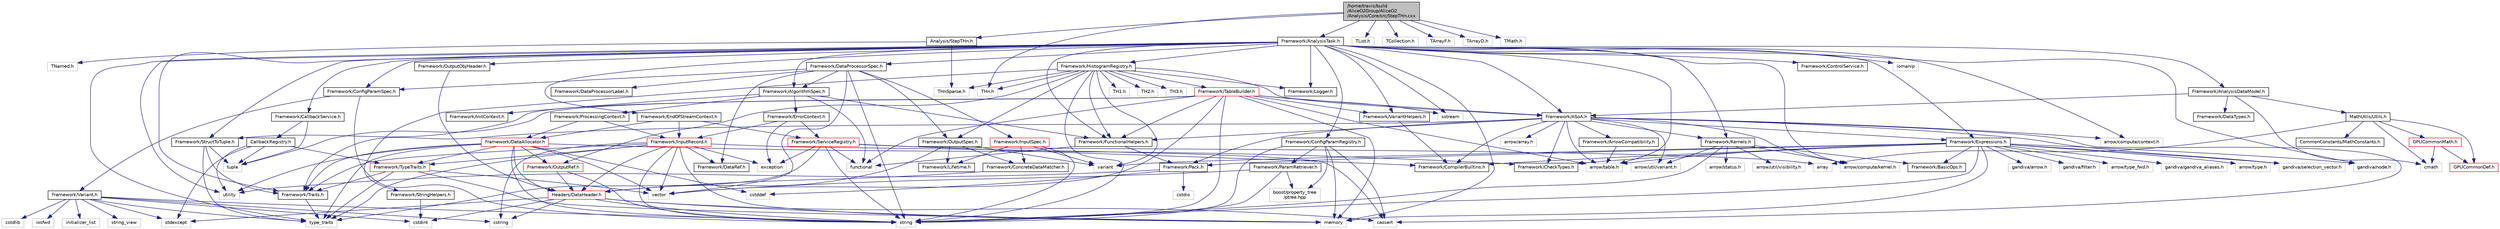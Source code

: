 digraph "/home/travis/build/AliceO2Group/AliceO2/Analysis/Core/src/StepTHn.cxx"
{
 // INTERACTIVE_SVG=YES
  bgcolor="transparent";
  edge [fontname="Helvetica",fontsize="10",labelfontname="Helvetica",labelfontsize="10"];
  node [fontname="Helvetica",fontsize="10",shape=record];
  Node0 [label="/home/travis/build\l/AliceO2Group/AliceO2\l/Analysis/Core/src/StepTHn.cxx",height=0.2,width=0.4,color="black", fillcolor="grey75", style="filled", fontcolor="black"];
  Node0 -> Node1 [color="midnightblue",fontsize="10",style="solid",fontname="Helvetica"];
  Node1 [label="Analysis/StepTHn.h",height=0.2,width=0.4,color="black",URL="$d6/d87/StepTHn_8h.html"];
  Node1 -> Node2 [color="midnightblue",fontsize="10",style="solid",fontname="Helvetica"];
  Node2 [label="TNamed.h",height=0.2,width=0.4,color="grey75"];
  Node1 -> Node3 [color="midnightblue",fontsize="10",style="solid",fontname="Helvetica"];
  Node3 [label="THnSparse.h",height=0.2,width=0.4,color="grey75"];
  Node0 -> Node4 [color="midnightblue",fontsize="10",style="solid",fontname="Helvetica"];
  Node4 [label="TList.h",height=0.2,width=0.4,color="grey75"];
  Node0 -> Node5 [color="midnightblue",fontsize="10",style="solid",fontname="Helvetica"];
  Node5 [label="TCollection.h",height=0.2,width=0.4,color="grey75"];
  Node0 -> Node6 [color="midnightblue",fontsize="10",style="solid",fontname="Helvetica"];
  Node6 [label="TArrayF.h",height=0.2,width=0.4,color="grey75"];
  Node0 -> Node7 [color="midnightblue",fontsize="10",style="solid",fontname="Helvetica"];
  Node7 [label="TArrayD.h",height=0.2,width=0.4,color="grey75"];
  Node0 -> Node8 [color="midnightblue",fontsize="10",style="solid",fontname="Helvetica"];
  Node8 [label="THn.h",height=0.2,width=0.4,color="grey75"];
  Node0 -> Node9 [color="midnightblue",fontsize="10",style="solid",fontname="Helvetica"];
  Node9 [label="TMath.h",height=0.2,width=0.4,color="grey75"];
  Node0 -> Node10 [color="midnightblue",fontsize="10",style="solid",fontname="Helvetica"];
  Node10 [label="Framework/AnalysisTask.h",height=0.2,width=0.4,color="black",URL="$d6/d57/AnalysisTask_8h.html"];
  Node10 -> Node11 [color="midnightblue",fontsize="10",style="solid",fontname="Helvetica"];
  Node11 [label="Framework/ASoA.h",height=0.2,width=0.4,color="black",URL="$de/d33/ASoA_8h.html"];
  Node11 -> Node12 [color="midnightblue",fontsize="10",style="solid",fontname="Helvetica"];
  Node12 [label="Framework/Pack.h",height=0.2,width=0.4,color="black",URL="$dd/dce/Pack_8h.html"];
  Node12 -> Node13 [color="midnightblue",fontsize="10",style="solid",fontname="Helvetica"];
  Node13 [label="cstddef",height=0.2,width=0.4,color="grey75"];
  Node12 -> Node14 [color="midnightblue",fontsize="10",style="solid",fontname="Helvetica"];
  Node14 [label="utility",height=0.2,width=0.4,color="grey75"];
  Node12 -> Node15 [color="midnightblue",fontsize="10",style="solid",fontname="Helvetica"];
  Node15 [label="cstdio",height=0.2,width=0.4,color="grey75"];
  Node11 -> Node16 [color="midnightblue",fontsize="10",style="solid",fontname="Helvetica"];
  Node16 [label="Framework/CheckTypes.h",height=0.2,width=0.4,color="black",URL="$d1/d00/CheckTypes_8h.html"];
  Node11 -> Node17 [color="midnightblue",fontsize="10",style="solid",fontname="Helvetica"];
  Node17 [label="Framework/FunctionalHelpers.h",height=0.2,width=0.4,color="black",URL="$de/d9b/FunctionalHelpers_8h.html"];
  Node17 -> Node12 [color="midnightblue",fontsize="10",style="solid",fontname="Helvetica"];
  Node17 -> Node18 [color="midnightblue",fontsize="10",style="solid",fontname="Helvetica"];
  Node18 [label="functional",height=0.2,width=0.4,color="grey75"];
  Node11 -> Node19 [color="midnightblue",fontsize="10",style="solid",fontname="Helvetica"];
  Node19 [label="Framework/CompilerBuiltins.h",height=0.2,width=0.4,color="black",URL="$d9/de8/CompilerBuiltins_8h.html"];
  Node11 -> Node20 [color="midnightblue",fontsize="10",style="solid",fontname="Helvetica"];
  Node20 [label="Framework/Traits.h",height=0.2,width=0.4,color="black",URL="$db/d31/Traits_8h.html"];
  Node20 -> Node21 [color="midnightblue",fontsize="10",style="solid",fontname="Helvetica"];
  Node21 [label="type_traits",height=0.2,width=0.4,color="grey75"];
  Node11 -> Node22 [color="midnightblue",fontsize="10",style="solid",fontname="Helvetica"];
  Node22 [label="Framework/Expressions.h",height=0.2,width=0.4,color="black",URL="$d0/d91/Expressions_8h.html"];
  Node22 -> Node23 [color="midnightblue",fontsize="10",style="solid",fontname="Helvetica"];
  Node23 [label="Framework/BasicOps.h",height=0.2,width=0.4,color="black",URL="$dd/dc2/BasicOps_8h.html"];
  Node22 -> Node19 [color="midnightblue",fontsize="10",style="solid",fontname="Helvetica"];
  Node22 -> Node12 [color="midnightblue",fontsize="10",style="solid",fontname="Helvetica"];
  Node22 -> Node16 [color="midnightblue",fontsize="10",style="solid",fontname="Helvetica"];
  Node22 -> Node24 [color="midnightblue",fontsize="10",style="solid",fontname="Helvetica"];
  Node24 [label="arrow/type_fwd.h",height=0.2,width=0.4,color="grey75"];
  Node22 -> Node25 [color="midnightblue",fontsize="10",style="solid",fontname="Helvetica"];
  Node25 [label="gandiva/gandiva_aliases.h",height=0.2,width=0.4,color="grey75"];
  Node22 -> Node26 [color="midnightblue",fontsize="10",style="solid",fontname="Helvetica"];
  Node26 [label="arrow/type.h",height=0.2,width=0.4,color="grey75"];
  Node22 -> Node27 [color="midnightblue",fontsize="10",style="solid",fontname="Helvetica"];
  Node27 [label="gandiva/arrow.h",height=0.2,width=0.4,color="grey75"];
  Node22 -> Node28 [color="midnightblue",fontsize="10",style="solid",fontname="Helvetica"];
  Node28 [label="arrow/table.h",height=0.2,width=0.4,color="grey75"];
  Node22 -> Node29 [color="midnightblue",fontsize="10",style="solid",fontname="Helvetica"];
  Node29 [label="gandiva/selection_vector.h",height=0.2,width=0.4,color="grey75"];
  Node22 -> Node30 [color="midnightblue",fontsize="10",style="solid",fontname="Helvetica"];
  Node30 [label="gandiva/node.h",height=0.2,width=0.4,color="grey75"];
  Node22 -> Node31 [color="midnightblue",fontsize="10",style="solid",fontname="Helvetica"];
  Node31 [label="gandiva/filter.h",height=0.2,width=0.4,color="grey75"];
  Node22 -> Node32 [color="midnightblue",fontsize="10",style="solid",fontname="Helvetica"];
  Node32 [label="variant",height=0.2,width=0.4,color="grey75"];
  Node22 -> Node33 [color="midnightblue",fontsize="10",style="solid",fontname="Helvetica"];
  Node33 [label="string",height=0.2,width=0.4,color="grey75"];
  Node22 -> Node34 [color="midnightblue",fontsize="10",style="solid",fontname="Helvetica"];
  Node34 [label="memory",height=0.2,width=0.4,color="grey75"];
  Node11 -> Node35 [color="midnightblue",fontsize="10",style="solid",fontname="Helvetica"];
  Node35 [label="Framework/Kernels.h",height=0.2,width=0.4,color="black",URL="$d0/d92/Kernels_8h.html"];
  Node35 -> Node23 [color="midnightblue",fontsize="10",style="solid",fontname="Helvetica"];
  Node35 -> Node36 [color="midnightblue",fontsize="10",style="solid",fontname="Helvetica"];
  Node36 [label="arrow/compute/kernel.h",height=0.2,width=0.4,color="grey75"];
  Node35 -> Node37 [color="midnightblue",fontsize="10",style="solid",fontname="Helvetica"];
  Node37 [label="arrow/status.h",height=0.2,width=0.4,color="grey75"];
  Node35 -> Node38 [color="midnightblue",fontsize="10",style="solid",fontname="Helvetica"];
  Node38 [label="arrow/util/visibility.h",height=0.2,width=0.4,color="grey75"];
  Node35 -> Node39 [color="midnightblue",fontsize="10",style="solid",fontname="Helvetica"];
  Node39 [label="arrow/util/variant.h",height=0.2,width=0.4,color="grey75"];
  Node35 -> Node33 [color="midnightblue",fontsize="10",style="solid",fontname="Helvetica"];
  Node11 -> Node40 [color="midnightblue",fontsize="10",style="solid",fontname="Helvetica"];
  Node40 [label="Framework/ArrowCompatibility.h",height=0.2,width=0.4,color="black",URL="$d1/dc1/ArrowCompatibility_8h.html"];
  Node40 -> Node28 [color="midnightblue",fontsize="10",style="solid",fontname="Helvetica"];
  Node11 -> Node28 [color="midnightblue",fontsize="10",style="solid",fontname="Helvetica"];
  Node11 -> Node41 [color="midnightblue",fontsize="10",style="solid",fontname="Helvetica"];
  Node41 [label="arrow/array.h",height=0.2,width=0.4,color="grey75"];
  Node11 -> Node39 [color="midnightblue",fontsize="10",style="solid",fontname="Helvetica"];
  Node11 -> Node42 [color="midnightblue",fontsize="10",style="solid",fontname="Helvetica"];
  Node42 [label="arrow/compute/context.h",height=0.2,width=0.4,color="grey75"];
  Node11 -> Node36 [color="midnightblue",fontsize="10",style="solid",fontname="Helvetica"];
  Node11 -> Node29 [color="midnightblue",fontsize="10",style="solid",fontname="Helvetica"];
  Node11 -> Node43 [color="midnightblue",fontsize="10",style="solid",fontname="Helvetica"];
  Node43 [label="cassert",height=0.2,width=0.4,color="grey75"];
  Node10 -> Node44 [color="midnightblue",fontsize="10",style="solid",fontname="Helvetica"];
  Node44 [label="Framework/AlgorithmSpec.h",height=0.2,width=0.4,color="black",URL="$d0/d14/AlgorithmSpec_8h.html"];
  Node44 -> Node45 [color="midnightblue",fontsize="10",style="solid",fontname="Helvetica"];
  Node45 [label="Framework/ProcessingContext.h",height=0.2,width=0.4,color="black",URL="$de/d6a/ProcessingContext_8h.html"];
  Node45 -> Node46 [color="midnightblue",fontsize="10",style="solid",fontname="Helvetica"];
  Node46 [label="Framework/InputRecord.h",height=0.2,width=0.4,color="red",URL="$d6/d5c/InputRecord_8h.html"];
  Node46 -> Node47 [color="midnightblue",fontsize="10",style="solid",fontname="Helvetica"];
  Node47 [label="Framework/DataRef.h",height=0.2,width=0.4,color="black",URL="$d5/dfb/DataRef_8h.html"];
  Node46 -> Node61 [color="midnightblue",fontsize="10",style="solid",fontname="Helvetica"];
  Node61 [label="Framework/TypeTraits.h",height=0.2,width=0.4,color="red",URL="$d0/d95/TypeTraits_8h.html"];
  Node61 -> Node21 [color="midnightblue",fontsize="10",style="solid",fontname="Helvetica"];
  Node61 -> Node62 [color="midnightblue",fontsize="10",style="solid",fontname="Helvetica"];
  Node62 [label="vector",height=0.2,width=0.4,color="grey75"];
  Node61 -> Node34 [color="midnightblue",fontsize="10",style="solid",fontname="Helvetica"];
  Node61 -> Node20 [color="midnightblue",fontsize="10",style="solid",fontname="Helvetica"];
  Node46 -> Node20 [color="midnightblue",fontsize="10",style="solid",fontname="Helvetica"];
  Node46 -> Node81 [color="midnightblue",fontsize="10",style="solid",fontname="Helvetica"];
  Node81 [label="Headers/DataHeader.h",height=0.2,width=0.4,color="red",URL="$dc/dcd/DataHeader_8h.html"];
  Node81 -> Node82 [color="midnightblue",fontsize="10",style="solid",fontname="Helvetica"];
  Node82 [label="cstdint",height=0.2,width=0.4,color="grey75"];
  Node81 -> Node34 [color="midnightblue",fontsize="10",style="solid",fontname="Helvetica"];
  Node81 -> Node43 [color="midnightblue",fontsize="10",style="solid",fontname="Helvetica"];
  Node81 -> Node83 [color="midnightblue",fontsize="10",style="solid",fontname="Helvetica"];
  Node83 [label="cstring",height=0.2,width=0.4,color="grey75"];
  Node81 -> Node85 [color="midnightblue",fontsize="10",style="solid",fontname="Helvetica"];
  Node85 [label="stdexcept",height=0.2,width=0.4,color="grey75"];
  Node81 -> Node33 [color="midnightblue",fontsize="10",style="solid",fontname="Helvetica"];
  Node46 -> Node33 [color="midnightblue",fontsize="10",style="solid",fontname="Helvetica"];
  Node46 -> Node62 [color="midnightblue",fontsize="10",style="solid",fontname="Helvetica"];
  Node46 -> Node83 [color="midnightblue",fontsize="10",style="solid",fontname="Helvetica"];
  Node46 -> Node43 [color="midnightblue",fontsize="10",style="solid",fontname="Helvetica"];
  Node46 -> Node116 [color="midnightblue",fontsize="10",style="solid",fontname="Helvetica"];
  Node116 [label="exception",height=0.2,width=0.4,color="grey75"];
  Node46 -> Node34 [color="midnightblue",fontsize="10",style="solid",fontname="Helvetica"];
  Node46 -> Node21 [color="midnightblue",fontsize="10",style="solid",fontname="Helvetica"];
  Node45 -> Node117 [color="midnightblue",fontsize="10",style="solid",fontname="Helvetica"];
  Node117 [label="Framework/DataAllocator.h",height=0.2,width=0.4,color="red",URL="$d1/d28/DataAllocator_8h.html"];
  Node117 -> Node129 [color="midnightblue",fontsize="10",style="solid",fontname="Helvetica"];
  Node129 [label="Framework/OutputRef.h",height=0.2,width=0.4,color="red",URL="$d6/d5a/OutputRef_8h.html"];
  Node129 -> Node81 [color="midnightblue",fontsize="10",style="solid",fontname="Helvetica"];
  Node129 -> Node33 [color="midnightblue",fontsize="10",style="solid",fontname="Helvetica"];
  Node117 -> Node61 [color="midnightblue",fontsize="10",style="solid",fontname="Helvetica"];
  Node117 -> Node20 [color="midnightblue",fontsize="10",style="solid",fontname="Helvetica"];
  Node117 -> Node16 [color="midnightblue",fontsize="10",style="solid",fontname="Helvetica"];
  Node117 -> Node81 [color="midnightblue",fontsize="10",style="solid",fontname="Helvetica"];
  Node117 -> Node62 [color="midnightblue",fontsize="10",style="solid",fontname="Helvetica"];
  Node117 -> Node33 [color="midnightblue",fontsize="10",style="solid",fontname="Helvetica"];
  Node117 -> Node14 [color="midnightblue",fontsize="10",style="solid",fontname="Helvetica"];
  Node117 -> Node21 [color="midnightblue",fontsize="10",style="solid",fontname="Helvetica"];
  Node117 -> Node13 [color="midnightblue",fontsize="10",style="solid",fontname="Helvetica"];
  Node44 -> Node133 [color="midnightblue",fontsize="10",style="solid",fontname="Helvetica"];
  Node133 [label="Framework/ErrorContext.h",height=0.2,width=0.4,color="black",URL="$d7/dad/ErrorContext_8h.html"];
  Node133 -> Node46 [color="midnightblue",fontsize="10",style="solid",fontname="Helvetica"];
  Node133 -> Node134 [color="midnightblue",fontsize="10",style="solid",fontname="Helvetica"];
  Node134 [label="Framework/ServiceRegistry.h",height=0.2,width=0.4,color="red",URL="$d8/d17/ServiceRegistry_8h.html"];
  Node134 -> Node19 [color="midnightblue",fontsize="10",style="solid",fontname="Helvetica"];
  Node134 -> Node67 [color="midnightblue",fontsize="10",style="solid",fontname="Helvetica"];
  Node67 [label="array",height=0.2,width=0.4,color="grey75"];
  Node134 -> Node116 [color="midnightblue",fontsize="10",style="solid",fontname="Helvetica"];
  Node134 -> Node18 [color="midnightblue",fontsize="10",style="solid",fontname="Helvetica"];
  Node134 -> Node33 [color="midnightblue",fontsize="10",style="solid",fontname="Helvetica"];
  Node134 -> Node21 [color="midnightblue",fontsize="10",style="solid",fontname="Helvetica"];
  Node133 -> Node116 [color="midnightblue",fontsize="10",style="solid",fontname="Helvetica"];
  Node44 -> Node137 [color="midnightblue",fontsize="10",style="solid",fontname="Helvetica"];
  Node137 [label="Framework/InitContext.h",height=0.2,width=0.4,color="black",URL="$d4/d2b/InitContext_8h.html"];
  Node44 -> Node17 [color="midnightblue",fontsize="10",style="solid",fontname="Helvetica"];
  Node44 -> Node18 [color="midnightblue",fontsize="10",style="solid",fontname="Helvetica"];
  Node10 -> Node138 [color="midnightblue",fontsize="10",style="solid",fontname="Helvetica"];
  Node138 [label="Framework/AnalysisDataModel.h",height=0.2,width=0.4,color="black",URL="$d2/d8c/AnalysisDataModel_8h.html"];
  Node138 -> Node11 [color="midnightblue",fontsize="10",style="solid",fontname="Helvetica"];
  Node138 -> Node139 [color="midnightblue",fontsize="10",style="solid",fontname="Helvetica"];
  Node139 [label="MathUtils/Utils.h",height=0.2,width=0.4,color="black",URL="$d9/d52/Common_2MathUtils_2include_2MathUtils_2Utils_8h.html"];
  Node139 -> Node67 [color="midnightblue",fontsize="10",style="solid",fontname="Helvetica"];
  Node139 -> Node140 [color="midnightblue",fontsize="10",style="solid",fontname="Helvetica"];
  Node140 [label="cmath",height=0.2,width=0.4,color="grey75"];
  Node139 -> Node141 [color="midnightblue",fontsize="10",style="solid",fontname="Helvetica"];
  Node141 [label="GPUCommonDef.h",height=0.2,width=0.4,color="red",URL="$df/d21/GPUCommonDef_8h.html"];
  Node139 -> Node144 [color="midnightblue",fontsize="10",style="solid",fontname="Helvetica"];
  Node144 [label="GPUCommonMath.h",height=0.2,width=0.4,color="red",URL="$d6/da2/GPUCommonMath_8h.html"];
  Node144 -> Node141 [color="midnightblue",fontsize="10",style="solid",fontname="Helvetica"];
  Node144 -> Node140 [color="midnightblue",fontsize="10",style="solid",fontname="Helvetica"];
  Node139 -> Node145 [color="midnightblue",fontsize="10",style="solid",fontname="Helvetica"];
  Node145 [label="CommonConstants/MathConstants.h",height=0.2,width=0.4,color="black",URL="$d6/d84/MathConstants_8h.html",tooltip="useful math constants "];
  Node138 -> Node140 [color="midnightblue",fontsize="10",style="solid",fontname="Helvetica"];
  Node138 -> Node146 [color="midnightblue",fontsize="10",style="solid",fontname="Helvetica"];
  Node146 [label="Framework/DataTypes.h",height=0.2,width=0.4,color="black",URL="$d2/d12/DataTypes_8h.html"];
  Node10 -> Node147 [color="midnightblue",fontsize="10",style="solid",fontname="Helvetica"];
  Node147 [label="Framework/CallbackService.h",height=0.2,width=0.4,color="black",URL="$d9/d7f/CallbackService_8h.html"];
  Node147 -> Node148 [color="midnightblue",fontsize="10",style="solid",fontname="Helvetica"];
  Node148 [label="CallbackRegistry.h",height=0.2,width=0.4,color="black",URL="$d7/d3e/CallbackRegistry_8h.html",tooltip="A generic registry for callbacks. "];
  Node148 -> Node61 [color="midnightblue",fontsize="10",style="solid",fontname="Helvetica"];
  Node148 -> Node149 [color="midnightblue",fontsize="10",style="solid",fontname="Helvetica"];
  Node149 [label="tuple",height=0.2,width=0.4,color="grey75"];
  Node148 -> Node85 [color="midnightblue",fontsize="10",style="solid",fontname="Helvetica"];
  Node148 -> Node14 [color="midnightblue",fontsize="10",style="solid",fontname="Helvetica"];
  Node147 -> Node149 [color="midnightblue",fontsize="10",style="solid",fontname="Helvetica"];
  Node10 -> Node150 [color="midnightblue",fontsize="10",style="solid",fontname="Helvetica"];
  Node150 [label="Framework/ControlService.h",height=0.2,width=0.4,color="black",URL="$d2/d43/ControlService_8h.html"];
  Node10 -> Node151 [color="midnightblue",fontsize="10",style="solid",fontname="Helvetica"];
  Node151 [label="Framework/ConfigParamSpec.h",height=0.2,width=0.4,color="black",URL="$d0/d1c/ConfigParamSpec_8h.html"];
  Node151 -> Node152 [color="midnightblue",fontsize="10",style="solid",fontname="Helvetica"];
  Node152 [label="Framework/Variant.h",height=0.2,width=0.4,color="black",URL="$de/d56/Variant_8h.html"];
  Node152 -> Node21 [color="midnightblue",fontsize="10",style="solid",fontname="Helvetica"];
  Node152 -> Node83 [color="midnightblue",fontsize="10",style="solid",fontname="Helvetica"];
  Node152 -> Node82 [color="midnightblue",fontsize="10",style="solid",fontname="Helvetica"];
  Node152 -> Node153 [color="midnightblue",fontsize="10",style="solid",fontname="Helvetica"];
  Node153 [label="cstdlib",height=0.2,width=0.4,color="grey75"];
  Node152 -> Node85 [color="midnightblue",fontsize="10",style="solid",fontname="Helvetica"];
  Node152 -> Node105 [color="midnightblue",fontsize="10",style="solid",fontname="Helvetica"];
  Node105 [label="iosfwd",height=0.2,width=0.4,color="grey75"];
  Node152 -> Node154 [color="midnightblue",fontsize="10",style="solid",fontname="Helvetica"];
  Node154 [label="initializer_list",height=0.2,width=0.4,color="grey75"];
  Node152 -> Node155 [color="midnightblue",fontsize="10",style="solid",fontname="Helvetica"];
  Node155 [label="string_view",height=0.2,width=0.4,color="grey75"];
  Node152 -> Node33 [color="midnightblue",fontsize="10",style="solid",fontname="Helvetica"];
  Node151 -> Node33 [color="midnightblue",fontsize="10",style="solid",fontname="Helvetica"];
  Node10 -> Node156 [color="midnightblue",fontsize="10",style="solid",fontname="Helvetica"];
  Node156 [label="Framework/ConfigParamRegistry.h",height=0.2,width=0.4,color="black",URL="$de/dc6/ConfigParamRegistry_8h.html"];
  Node156 -> Node157 [color="midnightblue",fontsize="10",style="solid",fontname="Helvetica"];
  Node157 [label="Framework/ParamRetriever.h",height=0.2,width=0.4,color="black",URL="$df/d72/ParamRetriever_8h.html"];
  Node157 -> Node158 [color="midnightblue",fontsize="10",style="solid",fontname="Helvetica"];
  Node158 [label="boost/property_tree\l/ptree.hpp",height=0.2,width=0.4,color="grey75"];
  Node157 -> Node33 [color="midnightblue",fontsize="10",style="solid",fontname="Helvetica"];
  Node157 -> Node62 [color="midnightblue",fontsize="10",style="solid",fontname="Helvetica"];
  Node156 -> Node158 [color="midnightblue",fontsize="10",style="solid",fontname="Helvetica"];
  Node156 -> Node34 [color="midnightblue",fontsize="10",style="solid",fontname="Helvetica"];
  Node156 -> Node33 [color="midnightblue",fontsize="10",style="solid",fontname="Helvetica"];
  Node156 -> Node43 [color="midnightblue",fontsize="10",style="solid",fontname="Helvetica"];
  Node10 -> Node159 [color="midnightblue",fontsize="10",style="solid",fontname="Helvetica"];
  Node159 [label="Framework/DataProcessorSpec.h",height=0.2,width=0.4,color="black",URL="$d0/df4/DataProcessorSpec_8h.html"];
  Node159 -> Node44 [color="midnightblue",fontsize="10",style="solid",fontname="Helvetica"];
  Node159 -> Node151 [color="midnightblue",fontsize="10",style="solid",fontname="Helvetica"];
  Node159 -> Node160 [color="midnightblue",fontsize="10",style="solid",fontname="Helvetica"];
  Node160 [label="Framework/DataProcessorLabel.h",height=0.2,width=0.4,color="black",URL="$d1/df2/DataProcessorLabel_8h.html"];
  Node159 -> Node47 [color="midnightblue",fontsize="10",style="solid",fontname="Helvetica"];
  Node159 -> Node90 [color="midnightblue",fontsize="10",style="solid",fontname="Helvetica"];
  Node90 [label="Framework/InputSpec.h",height=0.2,width=0.4,color="red",URL="$d5/d3f/InputSpec_8h.html"];
  Node90 -> Node88 [color="midnightblue",fontsize="10",style="solid",fontname="Helvetica"];
  Node88 [label="Framework/Lifetime.h",height=0.2,width=0.4,color="black",URL="$dc/dca/Lifetime_8h.html"];
  Node90 -> Node89 [color="midnightblue",fontsize="10",style="solid",fontname="Helvetica"];
  Node89 [label="Framework/ConcreteDataMatcher.h",height=0.2,width=0.4,color="black",URL="$d0/d1b/ConcreteDataMatcher_8h.html"];
  Node89 -> Node81 [color="midnightblue",fontsize="10",style="solid",fontname="Helvetica"];
  Node90 -> Node33 [color="midnightblue",fontsize="10",style="solid",fontname="Helvetica"];
  Node90 -> Node32 [color="midnightblue",fontsize="10",style="solid",fontname="Helvetica"];
  Node159 -> Node80 [color="midnightblue",fontsize="10",style="solid",fontname="Helvetica"];
  Node80 [label="Framework/OutputSpec.h",height=0.2,width=0.4,color="black",URL="$db/d2d/OutputSpec_8h.html"];
  Node80 -> Node81 [color="midnightblue",fontsize="10",style="solid",fontname="Helvetica"];
  Node80 -> Node88 [color="midnightblue",fontsize="10",style="solid",fontname="Helvetica"];
  Node80 -> Node89 [color="midnightblue",fontsize="10",style="solid",fontname="Helvetica"];
  Node80 -> Node32 [color="midnightblue",fontsize="10",style="solid",fontname="Helvetica"];
  Node159 -> Node33 [color="midnightblue",fontsize="10",style="solid",fontname="Helvetica"];
  Node159 -> Node62 [color="midnightblue",fontsize="10",style="solid",fontname="Helvetica"];
  Node10 -> Node22 [color="midnightblue",fontsize="10",style="solid",fontname="Helvetica"];
  Node10 -> Node161 [color="midnightblue",fontsize="10",style="solid",fontname="Helvetica"];
  Node161 [label="Framework/EndOfStreamContext.h",height=0.2,width=0.4,color="black",URL="$d0/d77/EndOfStreamContext_8h.html"];
  Node161 -> Node46 [color="midnightblue",fontsize="10",style="solid",fontname="Helvetica"];
  Node161 -> Node134 [color="midnightblue",fontsize="10",style="solid",fontname="Helvetica"];
  Node161 -> Node117 [color="midnightblue",fontsize="10",style="solid",fontname="Helvetica"];
  Node10 -> Node35 [color="midnightblue",fontsize="10",style="solid",fontname="Helvetica"];
  Node10 -> Node162 [color="midnightblue",fontsize="10",style="solid",fontname="Helvetica"];
  Node162 [label="Framework/Logger.h",height=0.2,width=0.4,color="black",URL="$dd/da4/Logger_8h.html"];
  Node10 -> Node163 [color="midnightblue",fontsize="10",style="solid",fontname="Helvetica"];
  Node163 [label="Framework/HistogramRegistry.h",height=0.2,width=0.4,color="black",URL="$da/dd6/HistogramRegistry_8h.html"];
  Node163 -> Node11 [color="midnightblue",fontsize="10",style="solid",fontname="Helvetica"];
  Node163 -> Node17 [color="midnightblue",fontsize="10",style="solid",fontname="Helvetica"];
  Node163 -> Node162 [color="midnightblue",fontsize="10",style="solid",fontname="Helvetica"];
  Node163 -> Node129 [color="midnightblue",fontsize="10",style="solid",fontname="Helvetica"];
  Node163 -> Node80 [color="midnightblue",fontsize="10",style="solid",fontname="Helvetica"];
  Node163 -> Node136 [color="midnightblue",fontsize="10",style="solid",fontname="Helvetica"];
  Node136 [label="Framework/StringHelpers.h",height=0.2,width=0.4,color="black",URL="$db/dff/StringHelpers_8h.html"];
  Node136 -> Node82 [color="midnightblue",fontsize="10",style="solid",fontname="Helvetica"];
  Node163 -> Node164 [color="midnightblue",fontsize="10",style="solid",fontname="Helvetica"];
  Node164 [label="Framework/TableBuilder.h",height=0.2,width=0.4,color="red",URL="$d5/d98/TableBuilder_8h.html"];
  Node164 -> Node11 [color="midnightblue",fontsize="10",style="solid",fontname="Helvetica"];
  Node164 -> Node165 [color="midnightblue",fontsize="10",style="solid",fontname="Helvetica"];
  Node165 [label="Framework/StructToTuple.h",height=0.2,width=0.4,color="black",URL="$db/d4f/StructToTuple_8h.html"];
  Node165 -> Node20 [color="midnightblue",fontsize="10",style="solid",fontname="Helvetica"];
  Node165 -> Node149 [color="midnightblue",fontsize="10",style="solid",fontname="Helvetica"];
  Node165 -> Node21 [color="midnightblue",fontsize="10",style="solid",fontname="Helvetica"];
  Node164 -> Node17 [color="midnightblue",fontsize="10",style="solid",fontname="Helvetica"];
  Node164 -> Node166 [color="midnightblue",fontsize="10",style="solid",fontname="Helvetica"];
  Node166 [label="Framework/VariantHelpers.h",height=0.2,width=0.4,color="black",URL="$d7/dbe/VariantHelpers_8h.html"];
  Node166 -> Node19 [color="midnightblue",fontsize="10",style="solid",fontname="Helvetica"];
  Node164 -> Node110 [color="midnightblue",fontsize="10",style="solid",fontname="Helvetica"];
  Node110 [label="sstream",height=0.2,width=0.4,color="grey75"];
  Node164 -> Node28 [color="midnightblue",fontsize="10",style="solid",fontname="Helvetica"];
  Node164 -> Node18 [color="midnightblue",fontsize="10",style="solid",fontname="Helvetica"];
  Node164 -> Node62 [color="midnightblue",fontsize="10",style="solid",fontname="Helvetica"];
  Node164 -> Node33 [color="midnightblue",fontsize="10",style="solid",fontname="Helvetica"];
  Node164 -> Node34 [color="midnightblue",fontsize="10",style="solid",fontname="Helvetica"];
  Node164 -> Node149 [color="midnightblue",fontsize="10",style="solid",fontname="Helvetica"];
  Node163 -> Node170 [color="midnightblue",fontsize="10",style="solid",fontname="Helvetica"];
  Node170 [label="TH1.h",height=0.2,width=0.4,color="grey75"];
  Node163 -> Node171 [color="midnightblue",fontsize="10",style="solid",fontname="Helvetica"];
  Node171 [label="TH2.h",height=0.2,width=0.4,color="grey75"];
  Node163 -> Node172 [color="midnightblue",fontsize="10",style="solid",fontname="Helvetica"];
  Node172 [label="TH3.h",height=0.2,width=0.4,color="grey75"];
  Node163 -> Node8 [color="midnightblue",fontsize="10",style="solid",fontname="Helvetica"];
  Node163 -> Node3 [color="midnightblue",fontsize="10",style="solid",fontname="Helvetica"];
  Node163 -> Node33 [color="midnightblue",fontsize="10",style="solid",fontname="Helvetica"];
  Node163 -> Node32 [color="midnightblue",fontsize="10",style="solid",fontname="Helvetica"];
  Node10 -> Node165 [color="midnightblue",fontsize="10",style="solid",fontname="Helvetica"];
  Node10 -> Node17 [color="midnightblue",fontsize="10",style="solid",fontname="Helvetica"];
  Node10 -> Node20 [color="midnightblue",fontsize="10",style="solid",fontname="Helvetica"];
  Node10 -> Node166 [color="midnightblue",fontsize="10",style="solid",fontname="Helvetica"];
  Node10 -> Node173 [color="midnightblue",fontsize="10",style="solid",fontname="Helvetica"];
  Node173 [label="Framework/OutputObjHeader.h",height=0.2,width=0.4,color="black",URL="$d4/d40/OutputObjHeader_8h.html"];
  Node173 -> Node81 [color="midnightblue",fontsize="10",style="solid",fontname="Helvetica"];
  Node10 -> Node42 [color="midnightblue",fontsize="10",style="solid",fontname="Helvetica"];
  Node10 -> Node36 [color="midnightblue",fontsize="10",style="solid",fontname="Helvetica"];
  Node10 -> Node28 [color="midnightblue",fontsize="10",style="solid",fontname="Helvetica"];
  Node10 -> Node30 [color="midnightblue",fontsize="10",style="solid",fontname="Helvetica"];
  Node10 -> Node21 [color="midnightblue",fontsize="10",style="solid",fontname="Helvetica"];
  Node10 -> Node14 [color="midnightblue",fontsize="10",style="solid",fontname="Helvetica"];
  Node10 -> Node34 [color="midnightblue",fontsize="10",style="solid",fontname="Helvetica"];
  Node10 -> Node110 [color="midnightblue",fontsize="10",style="solid",fontname="Helvetica"];
  Node10 -> Node174 [color="midnightblue",fontsize="10",style="solid",fontname="Helvetica"];
  Node174 [label="iomanip",height=0.2,width=0.4,color="grey75"];
}
